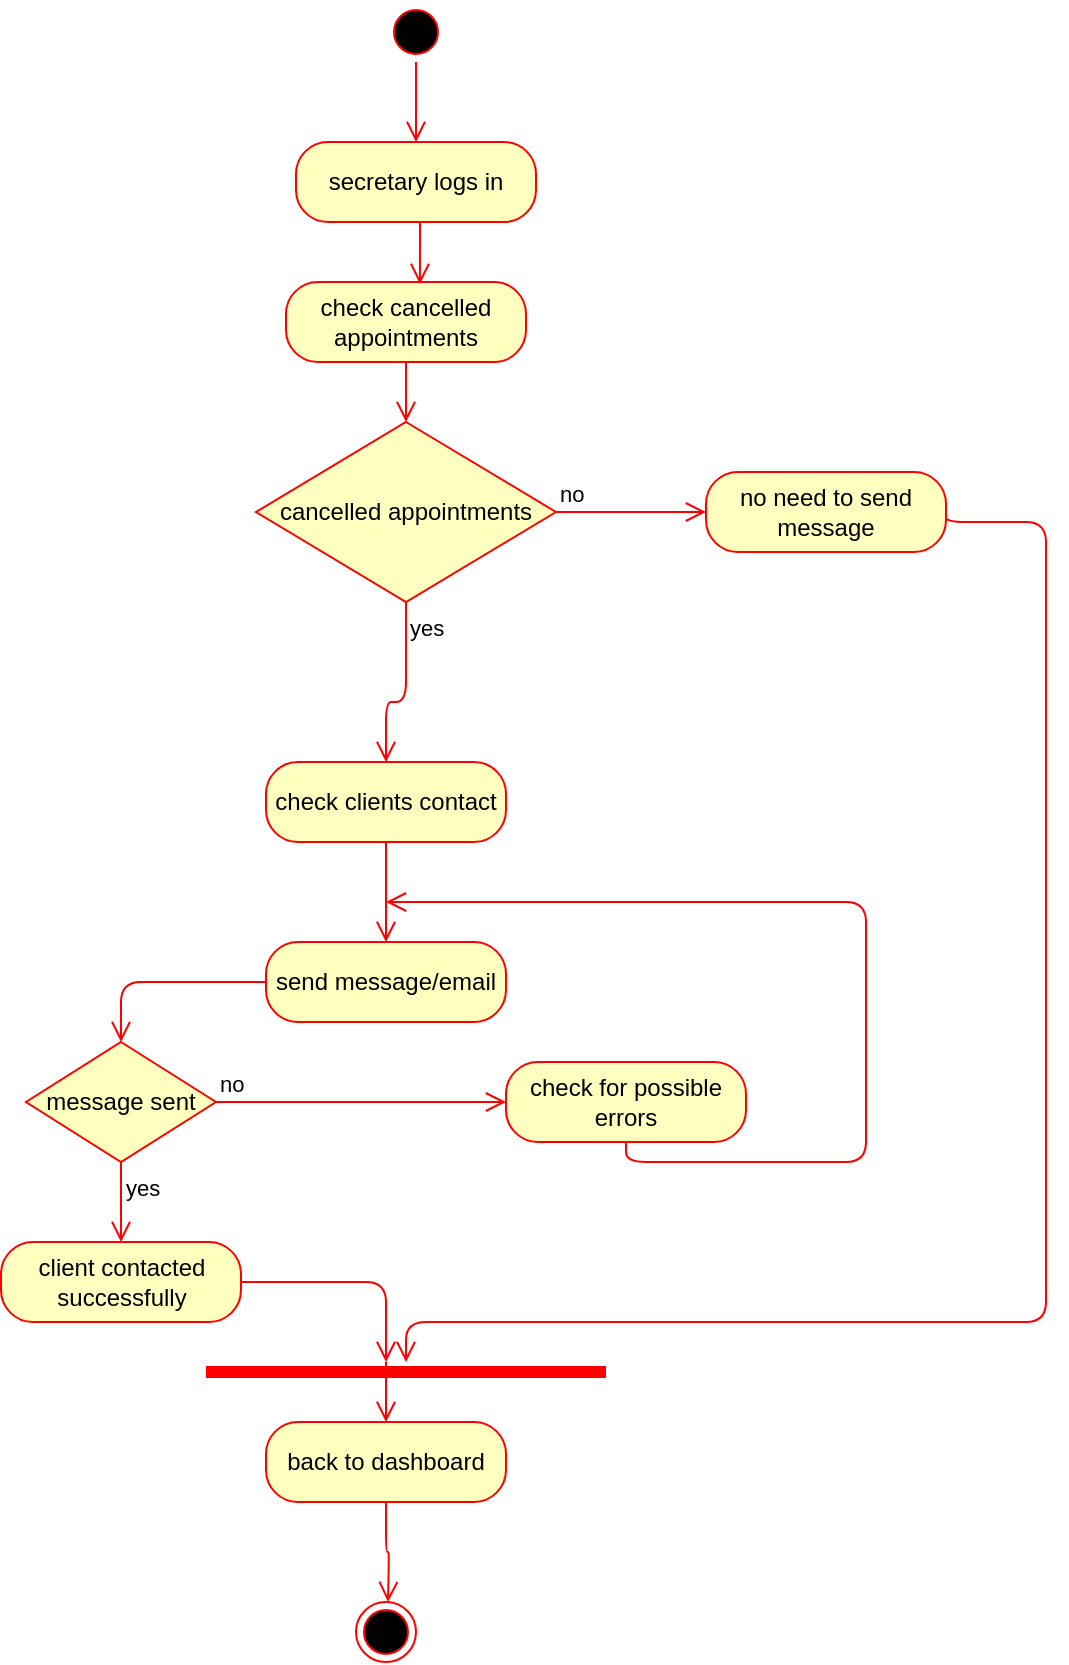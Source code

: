 <mxfile version="13.0.8" type="github"><diagram name="Page-1" id="58cdce13-f638-feb5-8d6f-7d28b1aa9fa0"><mxGraphModel dx="946" dy="597" grid="1" gridSize="10" guides="1" tooltips="1" connect="1" arrows="1" fold="1" page="1" pageScale="1" pageWidth="1100" pageHeight="850" background="#ffffff" math="0" shadow="0"><root><mxCell id="0"/><mxCell id="1" parent="0"/><mxCell id="SJK27YxgyRHA7DIZJx3O-1" value="" style="ellipse;html=1;shape=startState;fillColor=#000000;strokeColor=#ff0000;" parent="1" vertex="1"><mxGeometry x="480" y="20" width="30" height="30" as="geometry"/></mxCell><mxCell id="SJK27YxgyRHA7DIZJx3O-2" value="" style="edgeStyle=orthogonalEdgeStyle;html=1;verticalAlign=bottom;endArrow=open;endSize=8;strokeColor=#ff0000;entryX=0.5;entryY=0;entryDx=0;entryDy=0;" parent="1" source="SJK27YxgyRHA7DIZJx3O-1" target="SJK27YxgyRHA7DIZJx3O-5" edge="1"><mxGeometry relative="1" as="geometry"><mxPoint x="495" y="100" as="targetPoint"/></mxGeometry></mxCell><mxCell id="SJK27YxgyRHA7DIZJx3O-3" value="check cancelled appointments" style="rounded=1;whiteSpace=wrap;html=1;arcSize=40;fontColor=#000000;fillColor=#ffffc0;strokeColor=#ff0000;" parent="1" vertex="1"><mxGeometry x="430" y="160" width="120" height="40" as="geometry"/></mxCell><mxCell id="SJK27YxgyRHA7DIZJx3O-4" value="" style="edgeStyle=orthogonalEdgeStyle;html=1;verticalAlign=bottom;endArrow=open;endSize=8;strokeColor=#ff0000;entryX=0.5;entryY=0;entryDx=0;entryDy=0;" parent="1" source="SJK27YxgyRHA7DIZJx3O-3" target="SJK27YxgyRHA7DIZJx3O-10" edge="1"><mxGeometry relative="1" as="geometry"><mxPoint x="500" y="250" as="targetPoint"/><Array as="points"><mxPoint x="490" y="230"/><mxPoint x="490" y="230"/></Array></mxGeometry></mxCell><mxCell id="SJK27YxgyRHA7DIZJx3O-5" value="secretary logs in" style="rounded=1;whiteSpace=wrap;html=1;arcSize=40;fontColor=#000000;fillColor=#ffffc0;strokeColor=#ff0000;" parent="1" vertex="1"><mxGeometry x="435" y="90" width="120" height="40" as="geometry"/></mxCell><mxCell id="SJK27YxgyRHA7DIZJx3O-6" value="" style="edgeStyle=orthogonalEdgeStyle;html=1;verticalAlign=bottom;endArrow=open;endSize=8;strokeColor=#ff0000;entryX=0.558;entryY=0.025;entryDx=0;entryDy=0;entryPerimeter=0;" parent="1" source="SJK27YxgyRHA7DIZJx3O-5" target="SJK27YxgyRHA7DIZJx3O-3" edge="1"><mxGeometry relative="1" as="geometry"><mxPoint x="495" y="187" as="targetPoint"/><Array as="points"><mxPoint x="497" y="140"/><mxPoint x="497" y="140"/></Array></mxGeometry></mxCell><mxCell id="SJK27YxgyRHA7DIZJx3O-10" value="cancelled appointments" style="rhombus;whiteSpace=wrap;html=1;fillColor=#ffffc0;strokeColor=#ff0000;" parent="1" vertex="1"><mxGeometry x="415" y="230" width="150" height="90" as="geometry"/></mxCell><mxCell id="SJK27YxgyRHA7DIZJx3O-11" value="no" style="edgeStyle=orthogonalEdgeStyle;html=1;align=left;verticalAlign=bottom;endArrow=open;endSize=8;strokeColor=#ff0000;entryX=0;entryY=0.5;entryDx=0;entryDy=0;" parent="1" source="SJK27YxgyRHA7DIZJx3O-10" target="SJK27YxgyRHA7DIZJx3O-27" edge="1"><mxGeometry x="-1" relative="1" as="geometry"><mxPoint x="640" y="285" as="targetPoint"/></mxGeometry></mxCell><mxCell id="SJK27YxgyRHA7DIZJx3O-12" value="yes" style="edgeStyle=orthogonalEdgeStyle;html=1;align=left;verticalAlign=top;endArrow=open;endSize=8;strokeColor=#ff0000;" parent="1" source="SJK27YxgyRHA7DIZJx3O-10" edge="1"><mxGeometry x="-1" relative="1" as="geometry"><mxPoint x="480" y="400" as="targetPoint"/><Array as="points"><mxPoint x="490" y="370"/><mxPoint x="480" y="370"/></Array></mxGeometry></mxCell><mxCell id="SJK27YxgyRHA7DIZJx3O-17" value="check clients contact" style="rounded=1;whiteSpace=wrap;html=1;arcSize=40;fontColor=#000000;fillColor=#ffffc0;strokeColor=#ff0000;" parent="1" vertex="1"><mxGeometry x="420" y="400" width="120" height="40" as="geometry"/></mxCell><mxCell id="SJK27YxgyRHA7DIZJx3O-18" value="" style="edgeStyle=orthogonalEdgeStyle;html=1;verticalAlign=bottom;endArrow=open;endSize=8;strokeColor=#ff0000;" parent="1" source="SJK27YxgyRHA7DIZJx3O-17" edge="1"><mxGeometry relative="1" as="geometry"><mxPoint x="480" y="490" as="targetPoint"/><Array as="points"><mxPoint x="480" y="470"/><mxPoint x="480" y="470"/></Array></mxGeometry></mxCell><mxCell id="SJK27YxgyRHA7DIZJx3O-19" value="send message/email" style="rounded=1;whiteSpace=wrap;html=1;arcSize=40;fontColor=#000000;fillColor=#ffffc0;strokeColor=#ff0000;" parent="1" vertex="1"><mxGeometry x="420" y="490" width="120" height="40" as="geometry"/></mxCell><mxCell id="SJK27YxgyRHA7DIZJx3O-20" value="" style="edgeStyle=orthogonalEdgeStyle;html=1;verticalAlign=bottom;endArrow=open;endSize=8;strokeColor=#ff0000;entryX=0.5;entryY=0;entryDx=0;entryDy=0;" parent="1" source="SJK27YxgyRHA7DIZJx3O-19" target="SJK27YxgyRHA7DIZJx3O-21" edge="1"><mxGeometry relative="1" as="geometry"><mxPoint x="480" y="570" as="targetPoint"/></mxGeometry></mxCell><mxCell id="SJK27YxgyRHA7DIZJx3O-21" value="message sent" style="rhombus;whiteSpace=wrap;html=1;fillColor=#ffffc0;strokeColor=#ff0000;" parent="1" vertex="1"><mxGeometry x="300" y="540" width="95" height="60" as="geometry"/></mxCell><mxCell id="SJK27YxgyRHA7DIZJx3O-22" value="no" style="edgeStyle=orthogonalEdgeStyle;html=1;align=left;verticalAlign=bottom;endArrow=open;endSize=8;strokeColor=#ff0000;entryX=0;entryY=0.5;entryDx=0;entryDy=0;" parent="1" source="SJK27YxgyRHA7DIZJx3O-21" target="SJK27YxgyRHA7DIZJx3O-24" edge="1"><mxGeometry x="-1" relative="1" as="geometry"><mxPoint x="615" y="600" as="targetPoint"/></mxGeometry></mxCell><mxCell id="SJK27YxgyRHA7DIZJx3O-23" value="yes" style="edgeStyle=orthogonalEdgeStyle;html=1;align=left;verticalAlign=top;endArrow=open;endSize=8;strokeColor=#ff0000;entryX=0.5;entryY=0;entryDx=0;entryDy=0;" parent="1" source="SJK27YxgyRHA7DIZJx3O-21" target="SJK27YxgyRHA7DIZJx3O-29" edge="1"><mxGeometry x="-1" relative="1" as="geometry"><mxPoint x="480" y="670" as="targetPoint"/></mxGeometry></mxCell><mxCell id="SJK27YxgyRHA7DIZJx3O-24" value="check for possible errors" style="rounded=1;whiteSpace=wrap;html=1;arcSize=40;fontColor=#000000;fillColor=#ffffc0;strokeColor=#ff0000;" parent="1" vertex="1"><mxGeometry x="540" y="550" width="120" height="40" as="geometry"/></mxCell><mxCell id="SJK27YxgyRHA7DIZJx3O-25" value="" style="edgeStyle=orthogonalEdgeStyle;html=1;verticalAlign=bottom;endArrow=open;endSize=8;strokeColor=#ff0000;" parent="1" source="SJK27YxgyRHA7DIZJx3O-24" edge="1"><mxGeometry relative="1" as="geometry"><mxPoint x="480" y="470" as="targetPoint"/><Array as="points"><mxPoint x="600" y="600"/><mxPoint x="720" y="600"/><mxPoint x="720" y="470"/></Array></mxGeometry></mxCell><mxCell id="SJK27YxgyRHA7DIZJx3O-27" value="no need to send message" style="rounded=1;whiteSpace=wrap;html=1;arcSize=40;fontColor=#000000;fillColor=#ffffc0;strokeColor=#ff0000;" parent="1" vertex="1"><mxGeometry x="640" y="255" width="120" height="40" as="geometry"/></mxCell><mxCell id="SJK27YxgyRHA7DIZJx3O-29" value="client contacted successfully" style="rounded=1;whiteSpace=wrap;html=1;arcSize=40;fontColor=#000000;fillColor=#ffffc0;strokeColor=#ff0000;" parent="1" vertex="1"><mxGeometry x="287.5" y="640" width="120" height="40" as="geometry"/></mxCell><mxCell id="SJK27YxgyRHA7DIZJx3O-30" value="" style="edgeStyle=orthogonalEdgeStyle;html=1;verticalAlign=bottom;endArrow=open;endSize=8;strokeColor=#ff0000;" parent="1" source="SJK27YxgyRHA7DIZJx3O-29" target="SJK27YxgyRHA7DIZJx3O-32" edge="1"><mxGeometry relative="1" as="geometry"><mxPoint x="480" y="750" as="targetPoint"/><Array as="points"><mxPoint x="480" y="660"/></Array></mxGeometry></mxCell><mxCell id="SJK27YxgyRHA7DIZJx3O-31" value="" style="edgeStyle=orthogonalEdgeStyle;html=1;verticalAlign=bottom;endArrow=open;endSize=8;strokeColor=#ff0000;exitX=1;exitY=0.5;exitDx=0;exitDy=0;" parent="1" source="SJK27YxgyRHA7DIZJx3O-27" target="SJK27YxgyRHA7DIZJx3O-32" edge="1"><mxGeometry relative="1" as="geometry"><mxPoint x="500" y="760" as="targetPoint"/><mxPoint x="820" y="340" as="sourcePoint"/><Array as="points"><mxPoint x="810" y="280"/><mxPoint x="810" y="680"/><mxPoint x="490" y="680"/></Array></mxGeometry></mxCell><mxCell id="SJK27YxgyRHA7DIZJx3O-32" value="" style="shape=line;html=1;strokeWidth=6;strokeColor=#ff0000;" parent="1" vertex="1"><mxGeometry x="390" y="700" width="200" height="10" as="geometry"/></mxCell><mxCell id="SJK27YxgyRHA7DIZJx3O-33" value="back to dashboard" style="rounded=1;whiteSpace=wrap;html=1;arcSize=40;fontColor=#000000;fillColor=#ffffc0;strokeColor=#ff0000;" parent="1" vertex="1"><mxGeometry x="420" y="730" width="120" height="40" as="geometry"/></mxCell><mxCell id="SJK27YxgyRHA7DIZJx3O-41" value="" style="edgeStyle=orthogonalEdgeStyle;html=1;verticalAlign=bottom;endArrow=open;endSize=8;strokeColor=#ff0000;exitX=0.5;exitY=1;exitDx=0;exitDy=0;" parent="1" source="SJK27YxgyRHA7DIZJx3O-33" edge="1"><mxGeometry relative="1" as="geometry"><mxPoint x="481" y="820" as="targetPoint"/><mxPoint x="480" y="800" as="sourcePoint"/><Array as="points"/></mxGeometry></mxCell><mxCell id="SJK27YxgyRHA7DIZJx3O-42" value="" style="ellipse;html=1;shape=endState;fillColor=#000000;strokeColor=#ff0000;" parent="1" vertex="1"><mxGeometry x="465" y="820" width="30" height="30" as="geometry"/></mxCell><mxCell id="SJK27YxgyRHA7DIZJx3O-48" value="" style="edgeStyle=orthogonalEdgeStyle;html=1;verticalAlign=bottom;endArrow=open;endSize=8;strokeColor=#ff0000;" parent="1" edge="1"><mxGeometry relative="1" as="geometry"><mxPoint x="480" y="730" as="targetPoint"/><mxPoint x="480" y="700" as="sourcePoint"/></mxGeometry></mxCell><mxCell id="SJK27YxgyRHA7DIZJx3O-50" style="edgeStyle=orthogonalEdgeStyle;rounded=0;orthogonalLoop=1;jettySize=auto;html=1;exitX=0.5;exitY=1;exitDx=0;exitDy=0;" parent="1" source="SJK27YxgyRHA7DIZJx3O-17" target="SJK27YxgyRHA7DIZJx3O-17" edge="1"><mxGeometry relative="1" as="geometry"/></mxCell></root></mxGraphModel></diagram></mxfile>